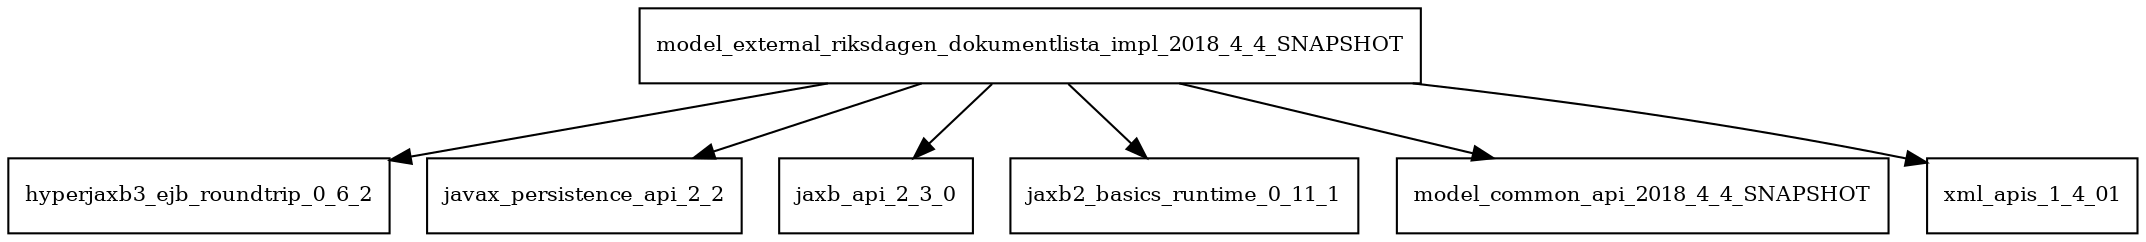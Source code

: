 digraph model_external_riksdagen_dokumentlista_impl_2018_4_4_SNAPSHOT_dependencies {
  node [shape = box, fontsize=10.0];
  model_external_riksdagen_dokumentlista_impl_2018_4_4_SNAPSHOT -> hyperjaxb3_ejb_roundtrip_0_6_2;
  model_external_riksdagen_dokumentlista_impl_2018_4_4_SNAPSHOT -> javax_persistence_api_2_2;
  model_external_riksdagen_dokumentlista_impl_2018_4_4_SNAPSHOT -> jaxb_api_2_3_0;
  model_external_riksdagen_dokumentlista_impl_2018_4_4_SNAPSHOT -> jaxb2_basics_runtime_0_11_1;
  model_external_riksdagen_dokumentlista_impl_2018_4_4_SNAPSHOT -> model_common_api_2018_4_4_SNAPSHOT;
  model_external_riksdagen_dokumentlista_impl_2018_4_4_SNAPSHOT -> xml_apis_1_4_01;
}
